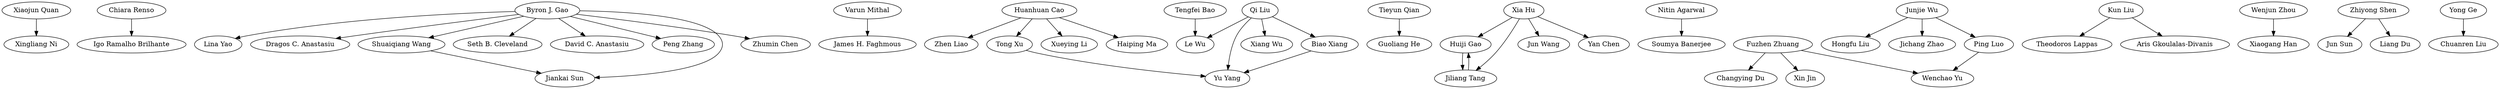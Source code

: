 strict digraph G{
"Xiaojun Quan" -> "Xingliang Ni"
"Chiara Renso" -> "Igo Ramalho Brilhante"
"Byron J. Gao" -> "Lina Yao"
"Byron J. Gao" -> "Dragos C. Anastasiu"
"Varun Mithal" -> "James H. Faghmous"
"Huanhuan Cao" -> "Zhen Liao"
"Tengfei Bao" -> "Le Wu"
"Tieyun Qian" -> "Guoliang He"
"Xia Hu" -> "Huiji Gao"
"Xia Hu" -> "Jiliang Tang"
"Byron J. Gao" -> "Shuaiqiang Wang"
"Byron J. Gao" -> "Seth B. Cleveland"
"Xia Hu" -> "Jun Wang"
"Nitin Agarwal" -> "Soumya Banerjee"
"Qi Liu" -> "Le Wu"
"Fuzhen Zhuang" -> "Wenchao Yu"
"Byron J. Gao" -> "David C. Anastasiu"
"Qi Liu" -> "Yu Yang"
"Junjie Wu" -> "Hongfu Liu"
"Fuzhen Zhuang" -> "Changying Du"
"Byron J. Gao" -> "Peng Zhang"
"Qi Liu" -> "Xiang Wu"
"Junjie Wu" -> "Jichang Zhao"
"Huanhuan Cao" -> "Tong Xu"
"Byron J. Gao" -> "Jiankai Sun"
"Kun Liu" -> "Theodoros Lappas"
"Wenjun Zhou" -> "Xiaogang Han"
"Zhiyong Shen" -> "Jun Sun"
"Yong Ge" -> "Chuanren Liu"
"Xia Hu" -> "Yan Chen"
"Byron J. Gao" -> "Zhumin Chen"
"Qi Liu" -> "Biao Xiang"
"Zhiyong Shen" -> "Liang Du"
"Fuzhen Zhuang" -> "Xin Jin"
"Kun Liu" -> "Aris Gkoulalas-Divanis"
"Jiliang Tang" -> "Huiji Gao"
"Junjie Wu" -> "Ping Luo"
"Huanhuan Cao" -> "Xueying Li"
"Huiji Gao" -> "Jiliang Tang"
"Huanhuan Cao" -> "Haiping Ma"
"Tong Xu" -> "Yu Yang"
"Ping Luo" -> "Wenchao Yu"
"Biao Xiang" -> "Yu Yang"
"Shuaiqiang Wang" -> "Jiankai Sun"
}